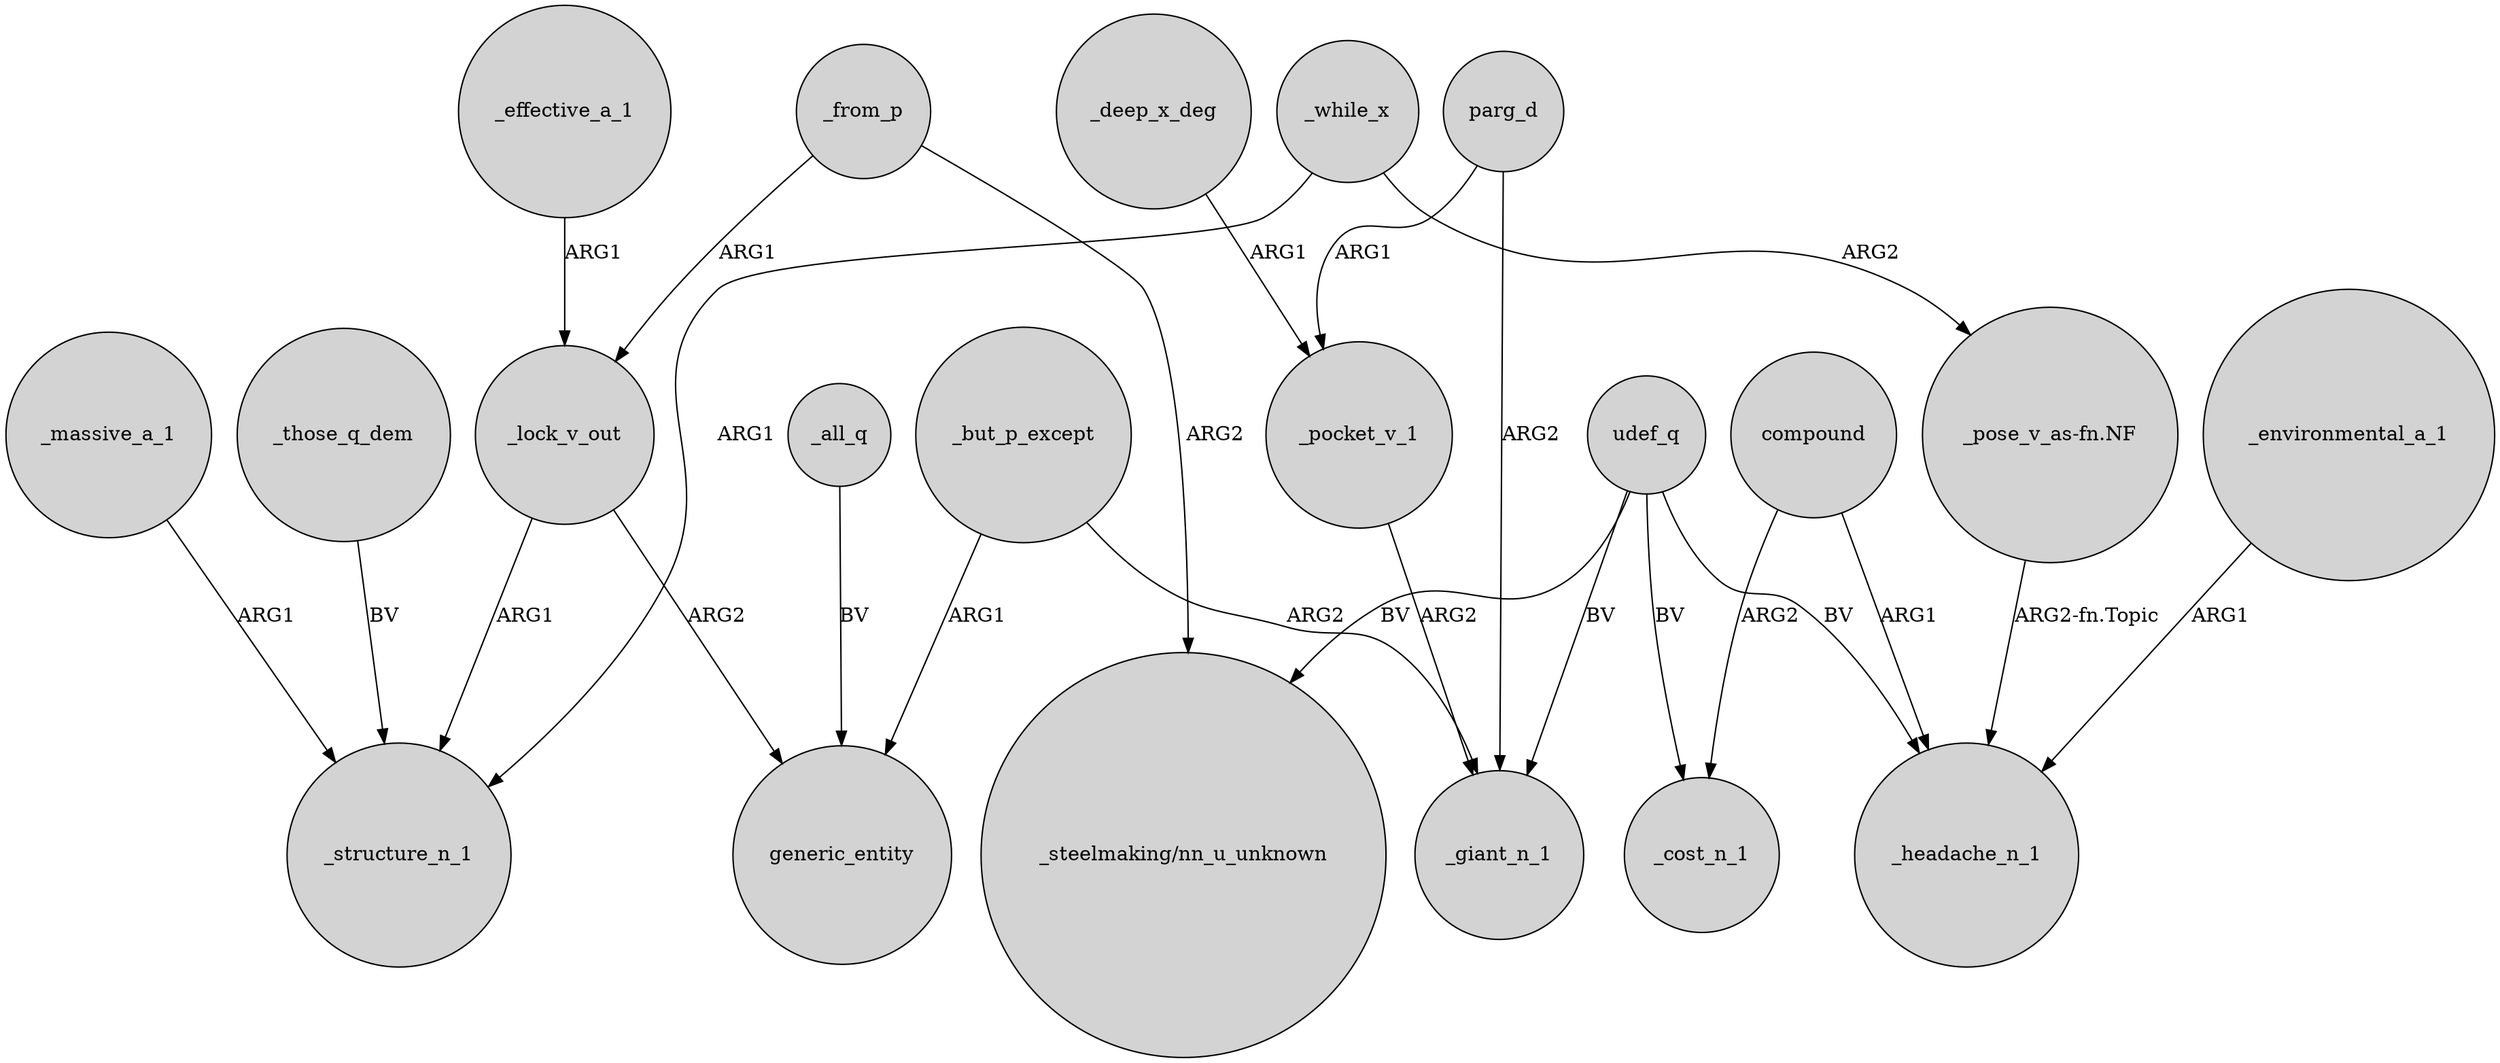 digraph {
	node [shape=circle style=filled]
	_those_q_dem -> _structure_n_1 [label=BV]
	parg_d -> _giant_n_1 [label=ARG2]
	_massive_a_1 -> _structure_n_1 [label=ARG1]
	_lock_v_out -> _structure_n_1 [label=ARG1]
	_while_x -> "_pose_v_as-fn.NF" [label=ARG2]
	_while_x -> _structure_n_1 [label=ARG1]
	_from_p -> _lock_v_out [label=ARG1]
	_effective_a_1 -> _lock_v_out [label=ARG1]
	_lock_v_out -> generic_entity [label=ARG2]
	"_pose_v_as-fn.NF" -> _headache_n_1 [label="ARG2-fn.Topic"]
	_pocket_v_1 -> _giant_n_1 [label=ARG2]
	udef_q -> _cost_n_1 [label=BV]
	parg_d -> _pocket_v_1 [label=ARG1]
	_all_q -> generic_entity [label=BV]
	udef_q -> "_steelmaking/nn_u_unknown" [label=BV]
	_from_p -> "_steelmaking/nn_u_unknown" [label=ARG2]
	udef_q -> _headache_n_1 [label=BV]
	_but_p_except -> generic_entity [label=ARG1]
	compound -> _cost_n_1 [label=ARG2]
	_environmental_a_1 -> _headache_n_1 [label=ARG1]
	compound -> _headache_n_1 [label=ARG1]
	udef_q -> _giant_n_1 [label=BV]
	_deep_x_deg -> _pocket_v_1 [label=ARG1]
	_but_p_except -> _giant_n_1 [label=ARG2]
}

